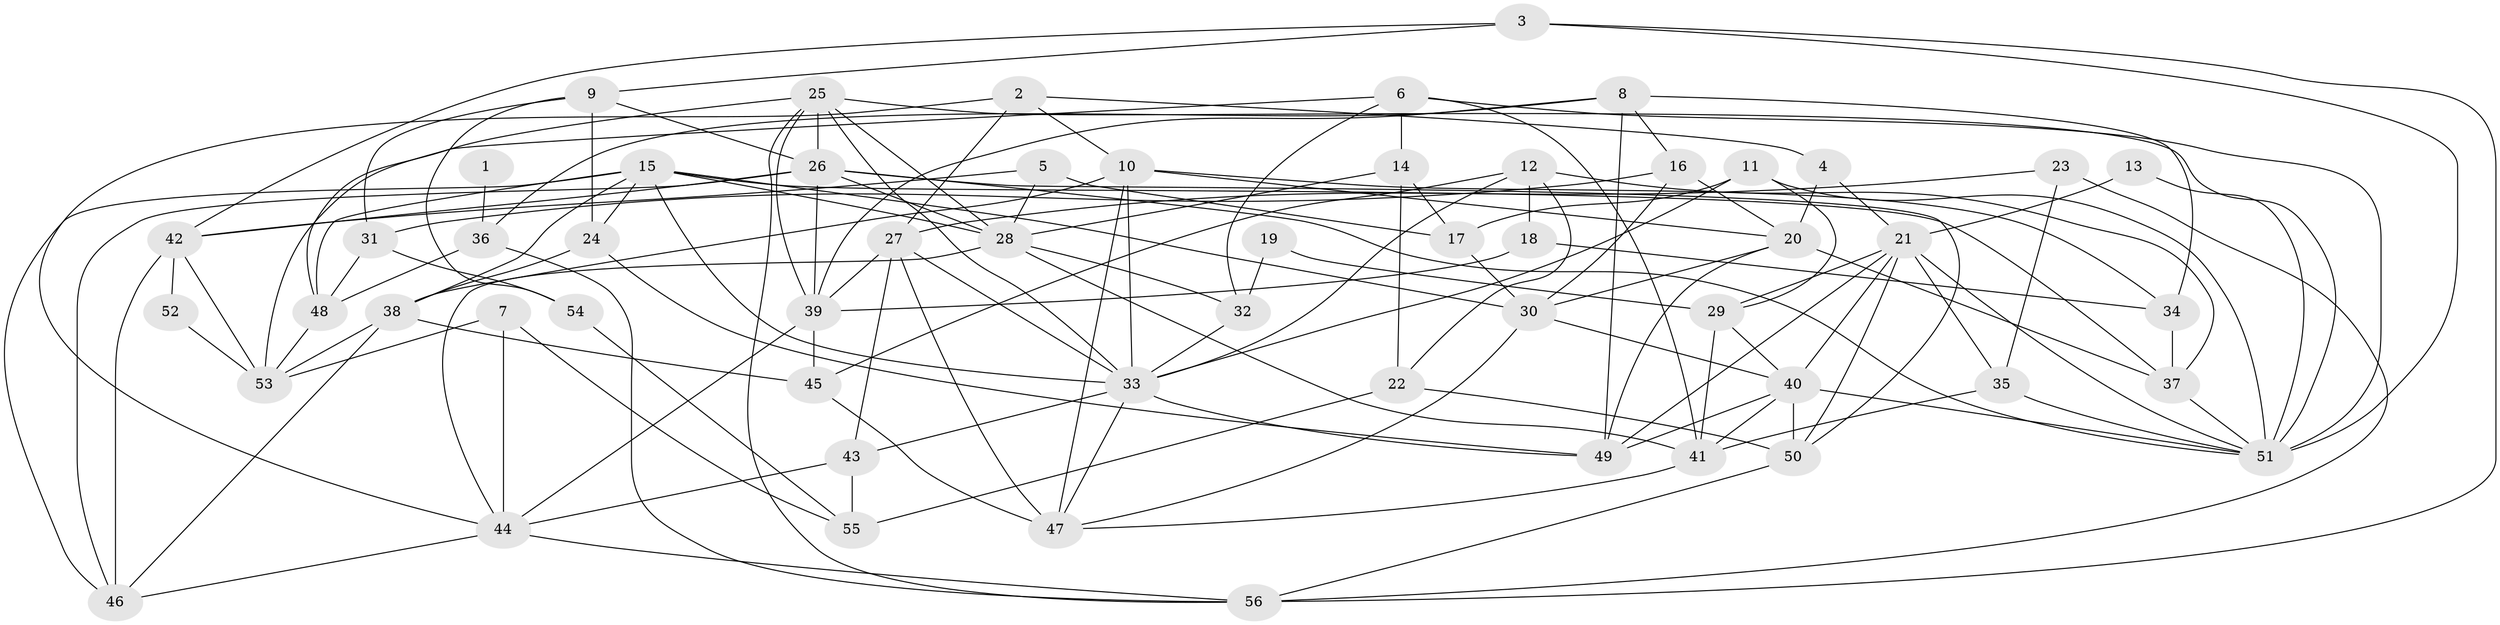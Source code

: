 // original degree distribution, {4: 0.27956989247311825, 3: 0.26881720430107525, 2: 0.13978494623655913, 6: 0.07526881720430108, 7: 0.06451612903225806, 5: 0.16129032258064516, 8: 0.010752688172043012}
// Generated by graph-tools (version 1.1) at 2025/37/03/04/25 23:37:09]
// undirected, 56 vertices, 140 edges
graph export_dot {
  node [color=gray90,style=filled];
  1;
  2;
  3;
  4;
  5;
  6;
  7;
  8;
  9;
  10;
  11;
  12;
  13;
  14;
  15;
  16;
  17;
  18;
  19;
  20;
  21;
  22;
  23;
  24;
  25;
  26;
  27;
  28;
  29;
  30;
  31;
  32;
  33;
  34;
  35;
  36;
  37;
  38;
  39;
  40;
  41;
  42;
  43;
  44;
  45;
  46;
  47;
  48;
  49;
  50;
  51;
  52;
  53;
  54;
  55;
  56;
  1 -- 36 [weight=2.0];
  2 -- 4 [weight=1.0];
  2 -- 10 [weight=1.0];
  2 -- 27 [weight=1.0];
  2 -- 44 [weight=1.0];
  3 -- 9 [weight=1.0];
  3 -- 42 [weight=1.0];
  3 -- 51 [weight=1.0];
  3 -- 56 [weight=1.0];
  4 -- 20 [weight=1.0];
  4 -- 21 [weight=1.0];
  5 -- 17 [weight=1.0];
  5 -- 28 [weight=1.0];
  5 -- 42 [weight=1.0];
  6 -- 14 [weight=1.0];
  6 -- 32 [weight=1.0];
  6 -- 41 [weight=1.0];
  6 -- 51 [weight=2.0];
  6 -- 53 [weight=2.0];
  7 -- 44 [weight=1.0];
  7 -- 53 [weight=1.0];
  7 -- 55 [weight=1.0];
  8 -- 16 [weight=1.0];
  8 -- 34 [weight=1.0];
  8 -- 36 [weight=1.0];
  8 -- 39 [weight=1.0];
  8 -- 49 [weight=1.0];
  9 -- 24 [weight=1.0];
  9 -- 26 [weight=1.0];
  9 -- 31 [weight=1.0];
  9 -- 54 [weight=1.0];
  10 -- 20 [weight=1.0];
  10 -- 33 [weight=2.0];
  10 -- 34 [weight=1.0];
  10 -- 38 [weight=2.0];
  10 -- 47 [weight=1.0];
  11 -- 17 [weight=1.0];
  11 -- 29 [weight=1.0];
  11 -- 33 [weight=2.0];
  11 -- 51 [weight=1.0];
  12 -- 18 [weight=1.0];
  12 -- 22 [weight=1.0];
  12 -- 33 [weight=1.0];
  12 -- 37 [weight=1.0];
  12 -- 45 [weight=1.0];
  13 -- 21 [weight=1.0];
  13 -- 51 [weight=1.0];
  14 -- 17 [weight=1.0];
  14 -- 22 [weight=1.0];
  14 -- 28 [weight=1.0];
  15 -- 24 [weight=1.0];
  15 -- 28 [weight=1.0];
  15 -- 30 [weight=1.0];
  15 -- 33 [weight=1.0];
  15 -- 37 [weight=1.0];
  15 -- 38 [weight=1.0];
  15 -- 46 [weight=1.0];
  15 -- 48 [weight=1.0];
  16 -- 20 [weight=1.0];
  16 -- 30 [weight=1.0];
  16 -- 31 [weight=1.0];
  17 -- 30 [weight=1.0];
  18 -- 34 [weight=1.0];
  18 -- 39 [weight=1.0];
  19 -- 29 [weight=1.0];
  19 -- 32 [weight=1.0];
  20 -- 30 [weight=1.0];
  20 -- 37 [weight=1.0];
  20 -- 49 [weight=1.0];
  21 -- 29 [weight=2.0];
  21 -- 35 [weight=1.0];
  21 -- 40 [weight=1.0];
  21 -- 49 [weight=1.0];
  21 -- 50 [weight=1.0];
  21 -- 51 [weight=1.0];
  22 -- 50 [weight=1.0];
  22 -- 55 [weight=2.0];
  23 -- 27 [weight=1.0];
  23 -- 35 [weight=1.0];
  23 -- 56 [weight=1.0];
  24 -- 38 [weight=1.0];
  24 -- 49 [weight=1.0];
  25 -- 26 [weight=1.0];
  25 -- 28 [weight=1.0];
  25 -- 33 [weight=1.0];
  25 -- 39 [weight=1.0];
  25 -- 48 [weight=1.0];
  25 -- 51 [weight=1.0];
  25 -- 56 [weight=1.0];
  26 -- 28 [weight=1.0];
  26 -- 39 [weight=1.0];
  26 -- 42 [weight=1.0];
  26 -- 46 [weight=1.0];
  26 -- 50 [weight=1.0];
  26 -- 51 [weight=1.0];
  27 -- 33 [weight=1.0];
  27 -- 39 [weight=1.0];
  27 -- 43 [weight=1.0];
  27 -- 47 [weight=1.0];
  28 -- 32 [weight=1.0];
  28 -- 41 [weight=1.0];
  28 -- 44 [weight=1.0];
  29 -- 40 [weight=1.0];
  29 -- 41 [weight=1.0];
  30 -- 40 [weight=1.0];
  30 -- 47 [weight=1.0];
  31 -- 48 [weight=2.0];
  31 -- 54 [weight=1.0];
  32 -- 33 [weight=1.0];
  33 -- 43 [weight=1.0];
  33 -- 47 [weight=1.0];
  33 -- 49 [weight=1.0];
  34 -- 37 [weight=1.0];
  35 -- 41 [weight=1.0];
  35 -- 51 [weight=1.0];
  36 -- 48 [weight=1.0];
  36 -- 56 [weight=1.0];
  37 -- 51 [weight=1.0];
  38 -- 45 [weight=1.0];
  38 -- 46 [weight=1.0];
  38 -- 53 [weight=1.0];
  39 -- 44 [weight=1.0];
  39 -- 45 [weight=1.0];
  40 -- 41 [weight=1.0];
  40 -- 49 [weight=1.0];
  40 -- 50 [weight=1.0];
  40 -- 51 [weight=1.0];
  41 -- 47 [weight=1.0];
  42 -- 46 [weight=1.0];
  42 -- 52 [weight=1.0];
  42 -- 53 [weight=1.0];
  43 -- 44 [weight=1.0];
  43 -- 55 [weight=1.0];
  44 -- 46 [weight=1.0];
  44 -- 56 [weight=1.0];
  45 -- 47 [weight=1.0];
  48 -- 53 [weight=1.0];
  50 -- 56 [weight=1.0];
  52 -- 53 [weight=1.0];
  54 -- 55 [weight=1.0];
}
